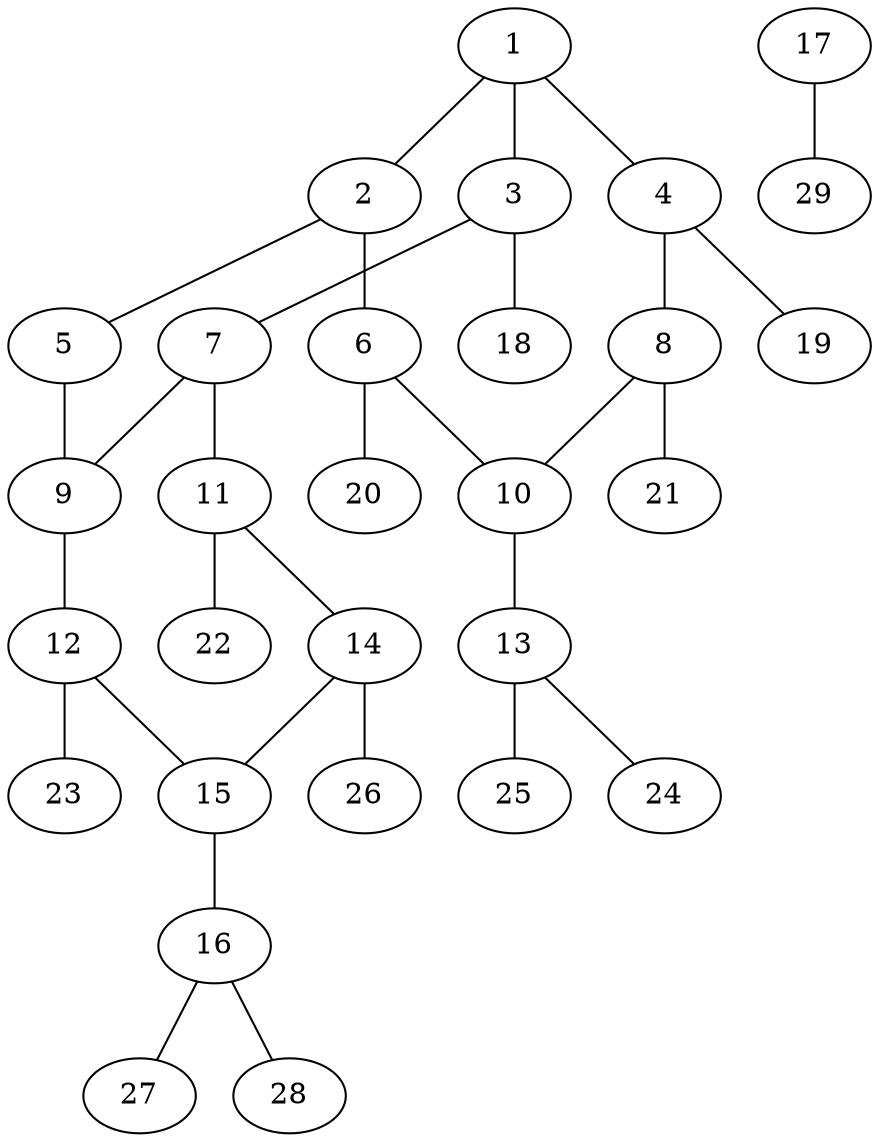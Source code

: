 graph molecule_38 {
	1	 [chem=C];
	2	 [chem=C];
	1 -- 2	 [valence=1];
	3	 [chem=C];
	1 -- 3	 [valence=2];
	4	 [chem=C];
	1 -- 4	 [valence=1];
	5	 [chem=N];
	2 -- 5	 [valence=2];
	6	 [chem=C];
	2 -- 6	 [valence=1];
	7	 [chem=C];
	3 -- 7	 [valence=1];
	18	 [chem=H];
	3 -- 18	 [valence=1];
	8	 [chem=C];
	4 -- 8	 [valence=2];
	19	 [chem=H];
	4 -- 19	 [valence=1];
	9	 [chem=C];
	5 -- 9	 [valence=1];
	10	 [chem=C];
	6 -- 10	 [valence=2];
	20	 [chem=H];
	6 -- 20	 [valence=1];
	7 -- 9	 [valence=1];
	11	 [chem=C];
	7 -- 11	 [valence=2];
	8 -- 10	 [valence=1];
	21	 [chem=H];
	8 -- 21	 [valence=1];
	12	 [chem=C];
	9 -- 12	 [valence=2];
	13	 [chem=N];
	10 -- 13	 [valence=1];
	14	 [chem=C];
	11 -- 14	 [valence=1];
	22	 [chem=H];
	11 -- 22	 [valence=1];
	15	 [chem=C];
	12 -- 15	 [valence=1];
	23	 [chem=H];
	12 -- 23	 [valence=1];
	24	 [chem=H];
	13 -- 24	 [valence=1];
	25	 [chem=H];
	13 -- 25	 [valence=1];
	14 -- 15	 [valence=2];
	26	 [chem=H];
	14 -- 26	 [valence=1];
	16	 [chem=N];
	15 -- 16	 [valence=1];
	27	 [chem=H];
	16 -- 27	 [valence=1];
	28	 [chem=H];
	16 -- 28	 [valence=1];
	17	 [chem=Cl];
	29	 [chem=H];
	17 -- 29	 [valence=1];
}

